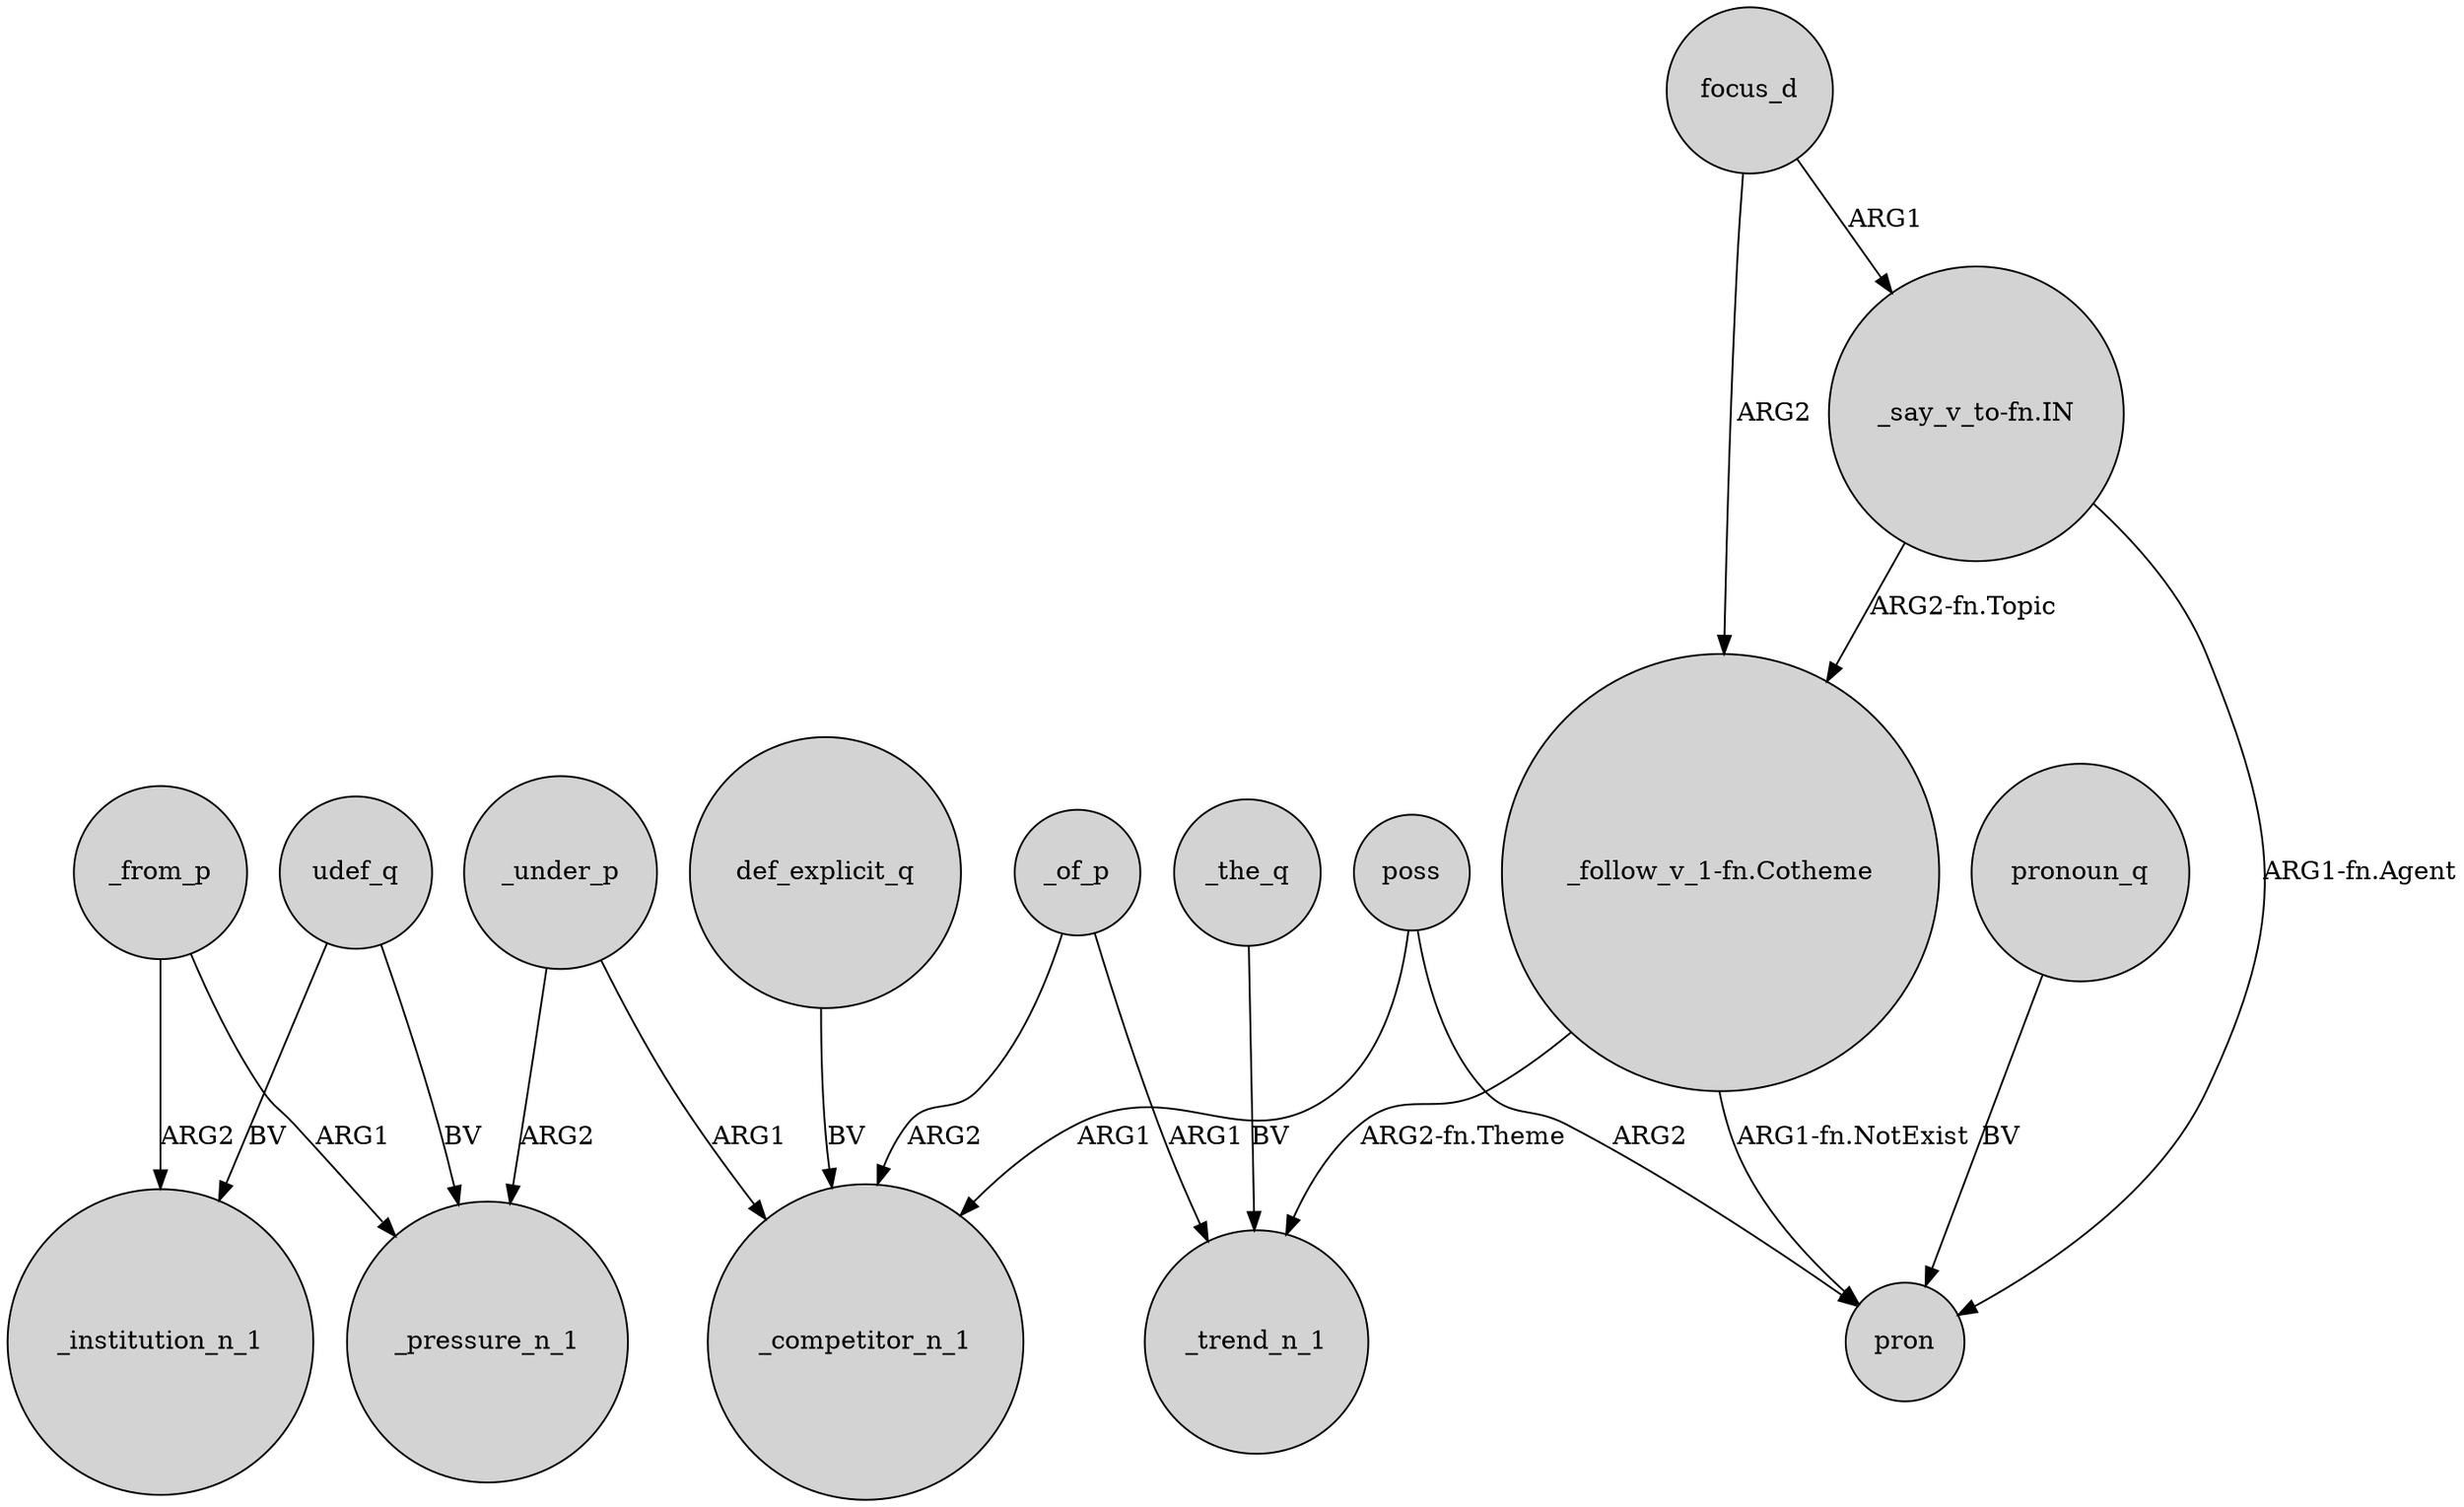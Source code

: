 digraph {
	node [shape=circle style=filled]
	udef_q -> _pressure_n_1 [label=BV]
	_of_p -> _competitor_n_1 [label=ARG2]
	poss -> pron [label=ARG2]
	_under_p -> _pressure_n_1 [label=ARG2]
	_from_p -> _pressure_n_1 [label=ARG1]
	poss -> _competitor_n_1 [label=ARG1]
	_from_p -> _institution_n_1 [label=ARG2]
	"_follow_v_1-fn.Cotheme" -> _trend_n_1 [label="ARG2-fn.Theme"]
	"_follow_v_1-fn.Cotheme" -> pron [label="ARG1-fn.NotExist"]
	udef_q -> _institution_n_1 [label=BV]
	def_explicit_q -> _competitor_n_1 [label=BV]
	focus_d -> "_follow_v_1-fn.Cotheme" [label=ARG2]
	_of_p -> _trend_n_1 [label=ARG1]
	_under_p -> _competitor_n_1 [label=ARG1]
	pronoun_q -> pron [label=BV]
	_the_q -> _trend_n_1 [label=BV]
	"_say_v_to-fn.IN" -> pron [label="ARG1-fn.Agent"]
	"_say_v_to-fn.IN" -> "_follow_v_1-fn.Cotheme" [label="ARG2-fn.Topic"]
	focus_d -> "_say_v_to-fn.IN" [label=ARG1]
}
